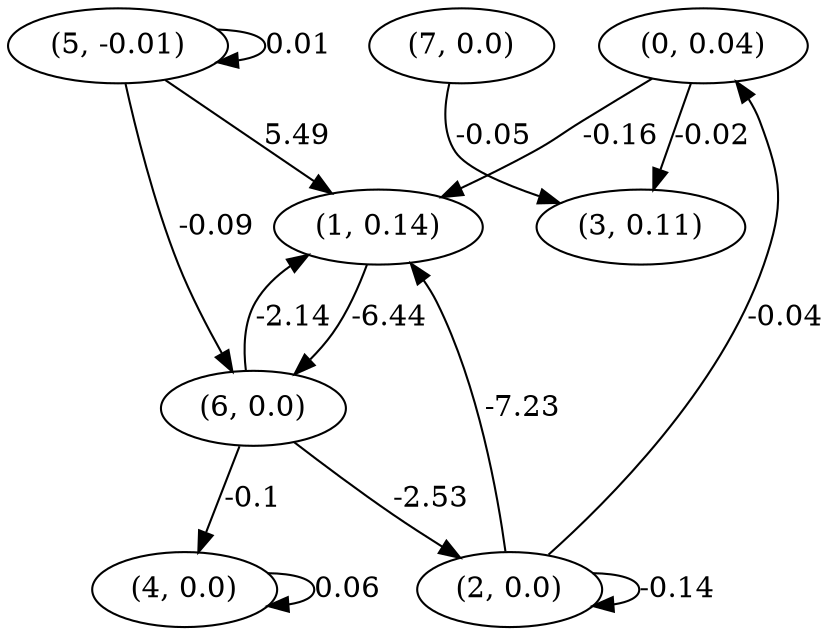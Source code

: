 digraph {
    0 [ label = "(0, 0.04)" ]
    1 [ label = "(1, 0.14)" ]
    2 [ label = "(2, 0.0)" ]
    3 [ label = "(3, 0.11)" ]
    4 [ label = "(4, 0.0)" ]
    5 [ label = "(5, -0.01)" ]
    6 [ label = "(6, 0.0)" ]
    7 [ label = "(7, 0.0)" ]
    2 -> 2 [ label = "-0.14" ]
    4 -> 4 [ label = "0.06" ]
    5 -> 5 [ label = "0.01" ]
    2 -> 0 [ label = "-0.04" ]
    0 -> 1 [ label = "-0.16" ]
    2 -> 1 [ label = "-7.23" ]
    5 -> 1 [ label = "5.49" ]
    6 -> 1 [ label = "-2.14" ]
    6 -> 2 [ label = "-2.53" ]
    0 -> 3 [ label = "-0.02" ]
    7 -> 3 [ label = "-0.05" ]
    6 -> 4 [ label = "-0.1" ]
    1 -> 6 [ label = "-6.44" ]
    5 -> 6 [ label = "-0.09" ]
}

